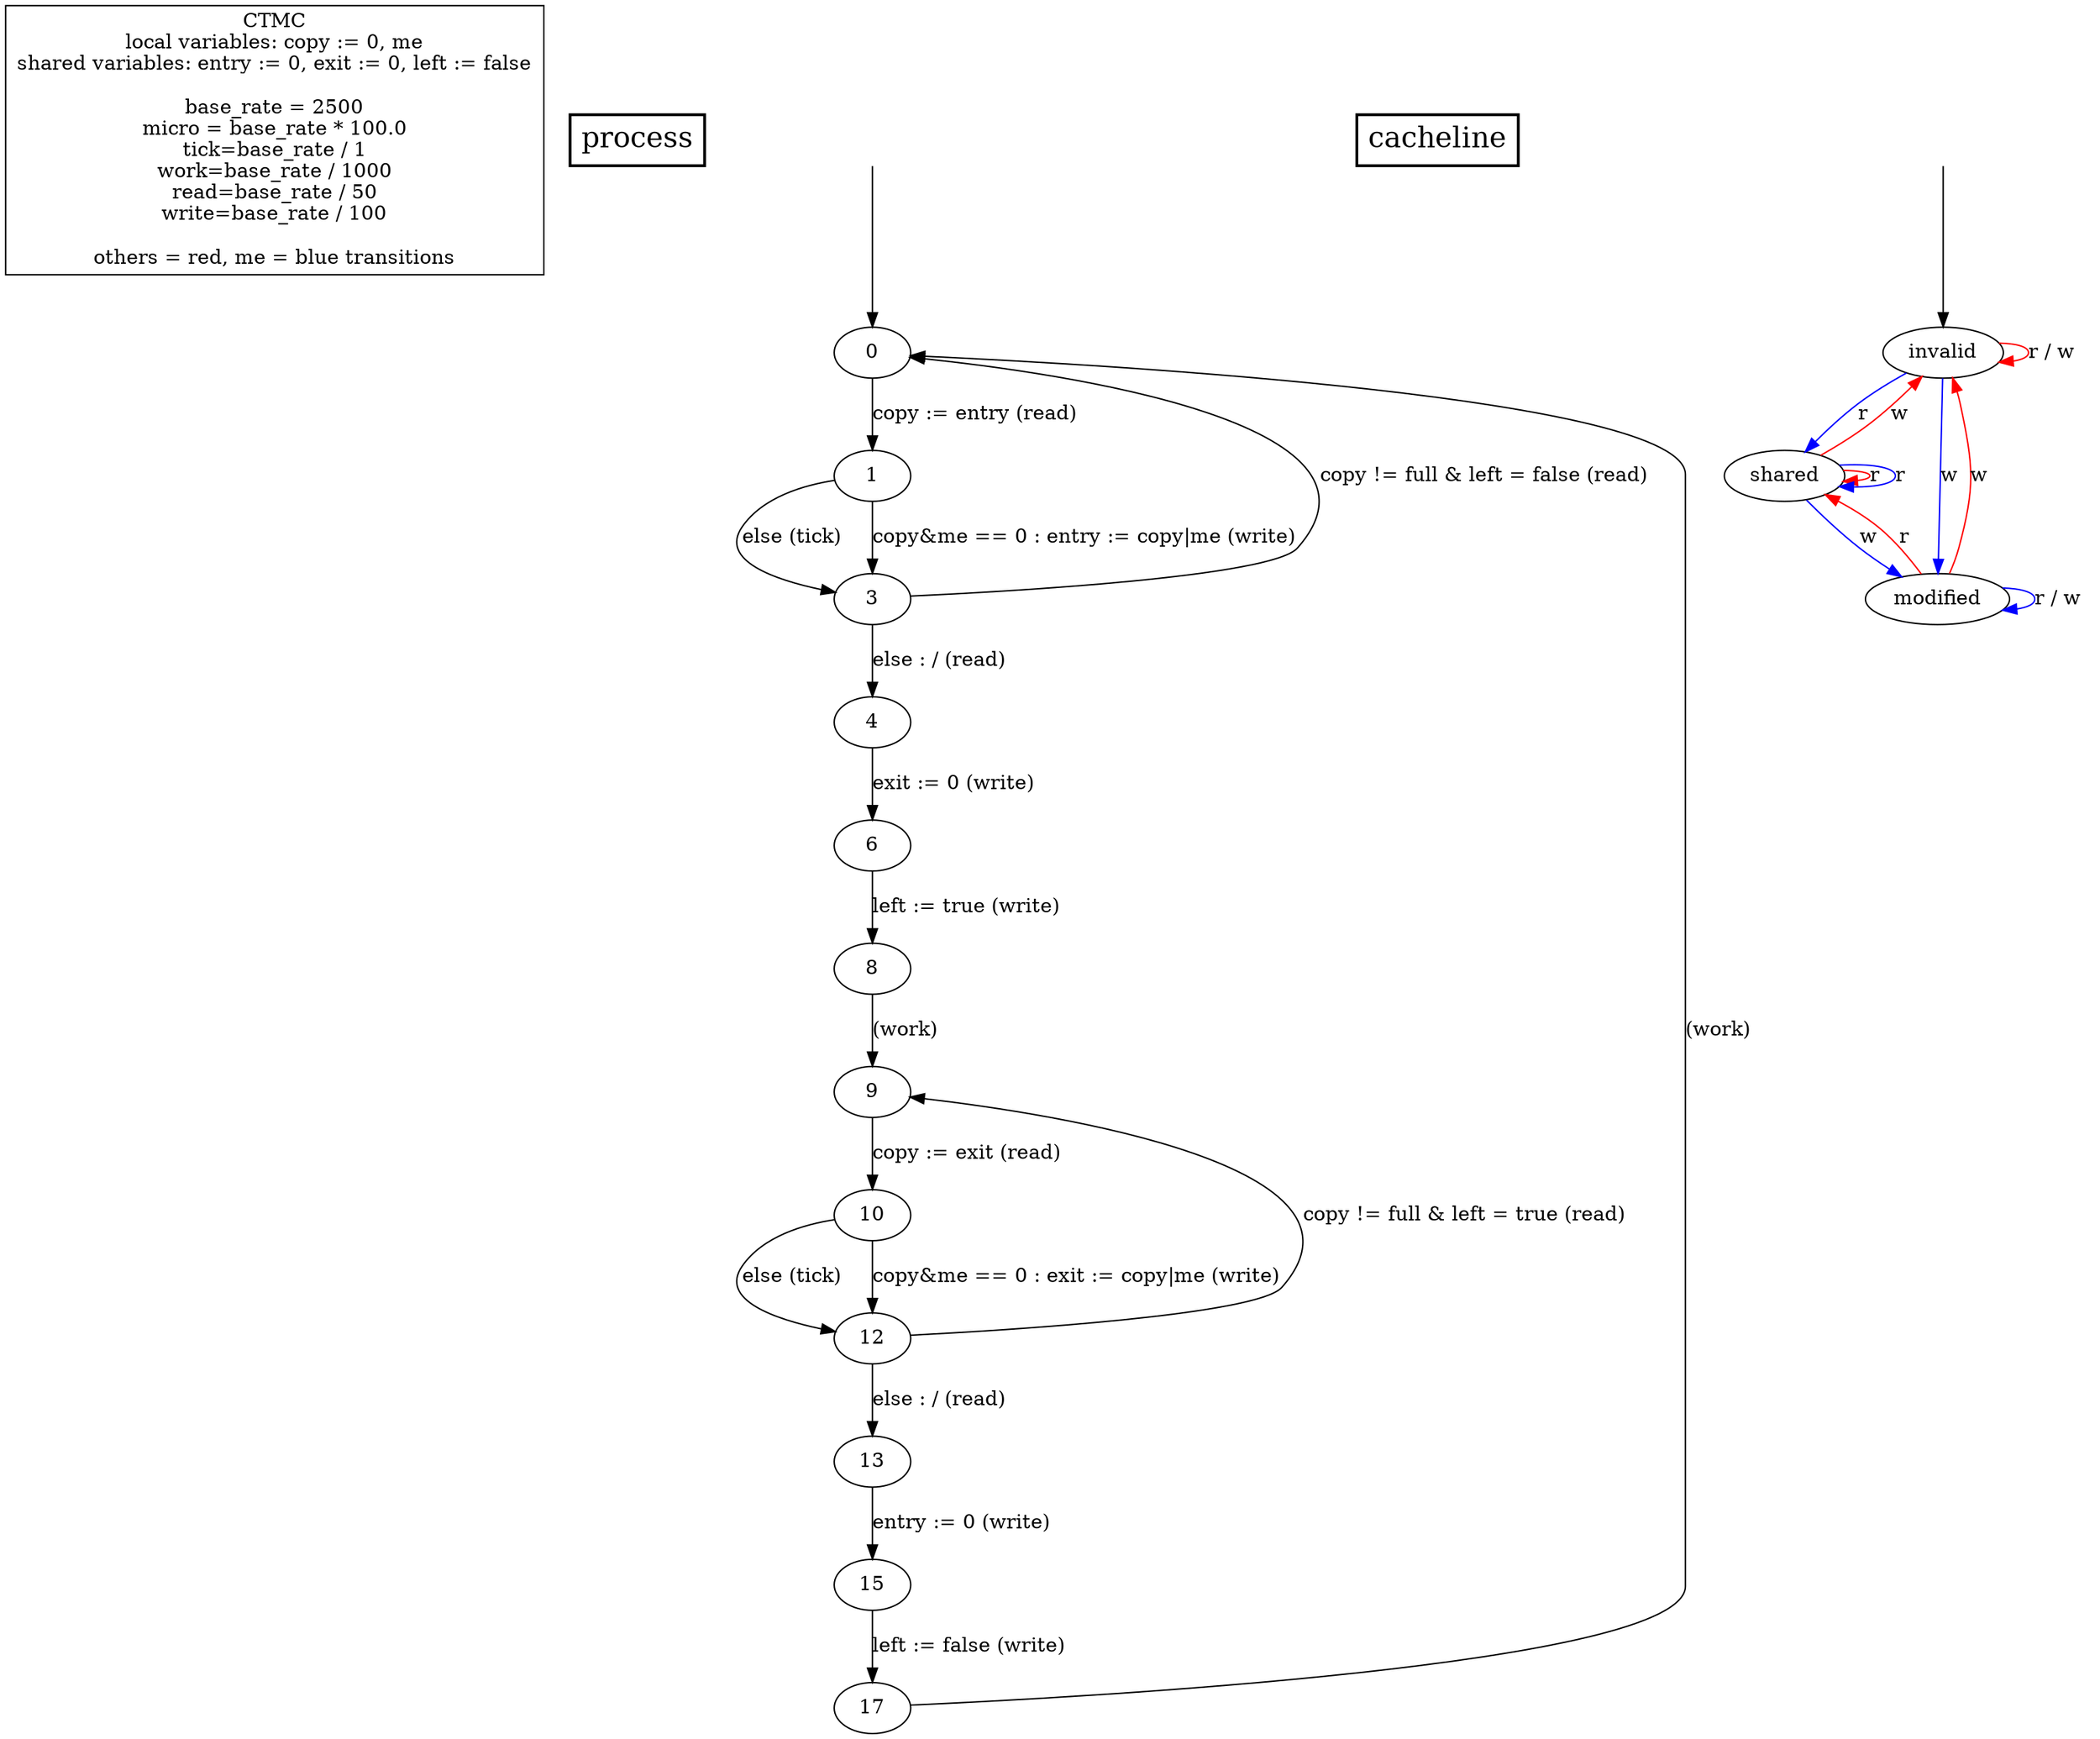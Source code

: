 digraph {

	"CTMC\nlocal variables: copy := 0, me\nshared variables: entry := 0, exit := 0, left := false\n\nbase_rate = 2500\nmicro = base_rate * 100.0\ntick=base_rate / 1\nwork=base_rate / 1000\nread=base_rate / 50\nwrite=base_rate / 100\n\nothers = red, me = blue transitions" [nojustify=true, shape=box]

	"process" [nojustify=true, shape=box, style=bold, fontsize=20]

	initial_state_source [style=invis]

	// process

	initial_state_source -> "0"

	"0"  -> "1"  [weight=10, label="copy := entry (read)"]
	"1"  -> "3"  [label="else (tick)"]
	"1"  -> "3"  [weight=10, label="copy&me == 0 : entry := copy|me (write)"]

	"3"  -> "0"  [label="copy != full & left = false (read)"]
	"3"  -> "4"  [weight=10, label="else : / (read)"]
	"4"  -> "6"  [weight=10, label="exit := 0 (write)"]
	"6"  -> "8"  [weight=10, label="left := true (write)"]

	"8"  -> "9"  [weight=10, label="(work)"]

	"9"  -> "10" [weight=10, label="copy := exit (read)"]
	"10" -> "12" [label="else (tick)"]
	"10" -> "12" [weight=10, label="copy&me == 0 : exit := copy|me (write)"]

	"12" -> "9"  [label="copy != full & left = true (read)"]
	"12" -> "13" [weight=10, label="else : / (read)"]
	"13" -> "15" [weight=10, label="entry := 0 (write)"]
	"15" -> "17" [weight=10, label="left := false (write)"]

	"17" -> "0" [label="(work)"]

	// cacheline
	"cacheline" [nojustify=true, shape=box, style=bold, fontsize=20]

	initial_state_source2 [style=invis]
	initial_state_source2 -> "invalid"

	"invalid"  -> "invalid"  [label="r / w", color=red]
	"invalid"  -> "shared"   [label="r",   color=blue]
	"invalid"  -> "modified" [label="w",   color=blue]

	"shared"   -> "shared"   [label="r",   color=red]
	"shared"   -> "invalid"  [label="w",   color=red]
	"shared"   -> "shared"   [label="r",   color=blue]
	"shared"   -> "modified" [label="w",   color=blue]

	"modified" -> "shared"   [label="r",   color=red]
	"modified" -> "invalid"  [label="w",   color=red]
	"modified" -> "modified" [label="r / w", color=blue]
}
